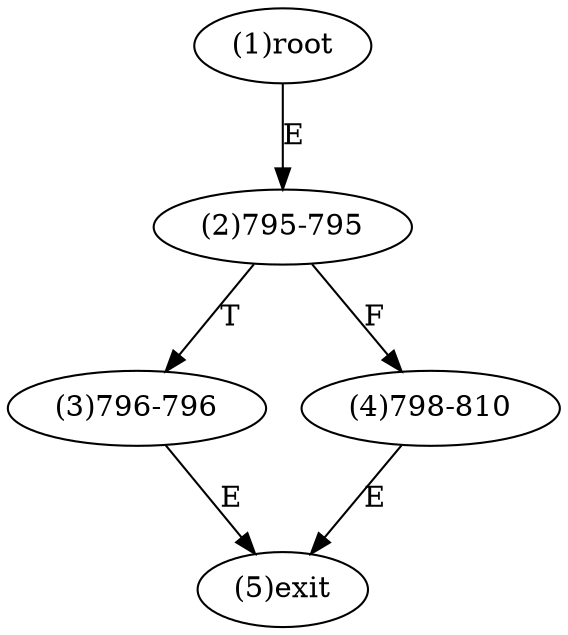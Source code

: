 digraph "" { 
1[ label="(1)root"];
2[ label="(2)795-795"];
3[ label="(3)796-796"];
4[ label="(4)798-810"];
5[ label="(5)exit"];
1->2[ label="E"];
2->4[ label="F"];
2->3[ label="T"];
3->5[ label="E"];
4->5[ label="E"];
}